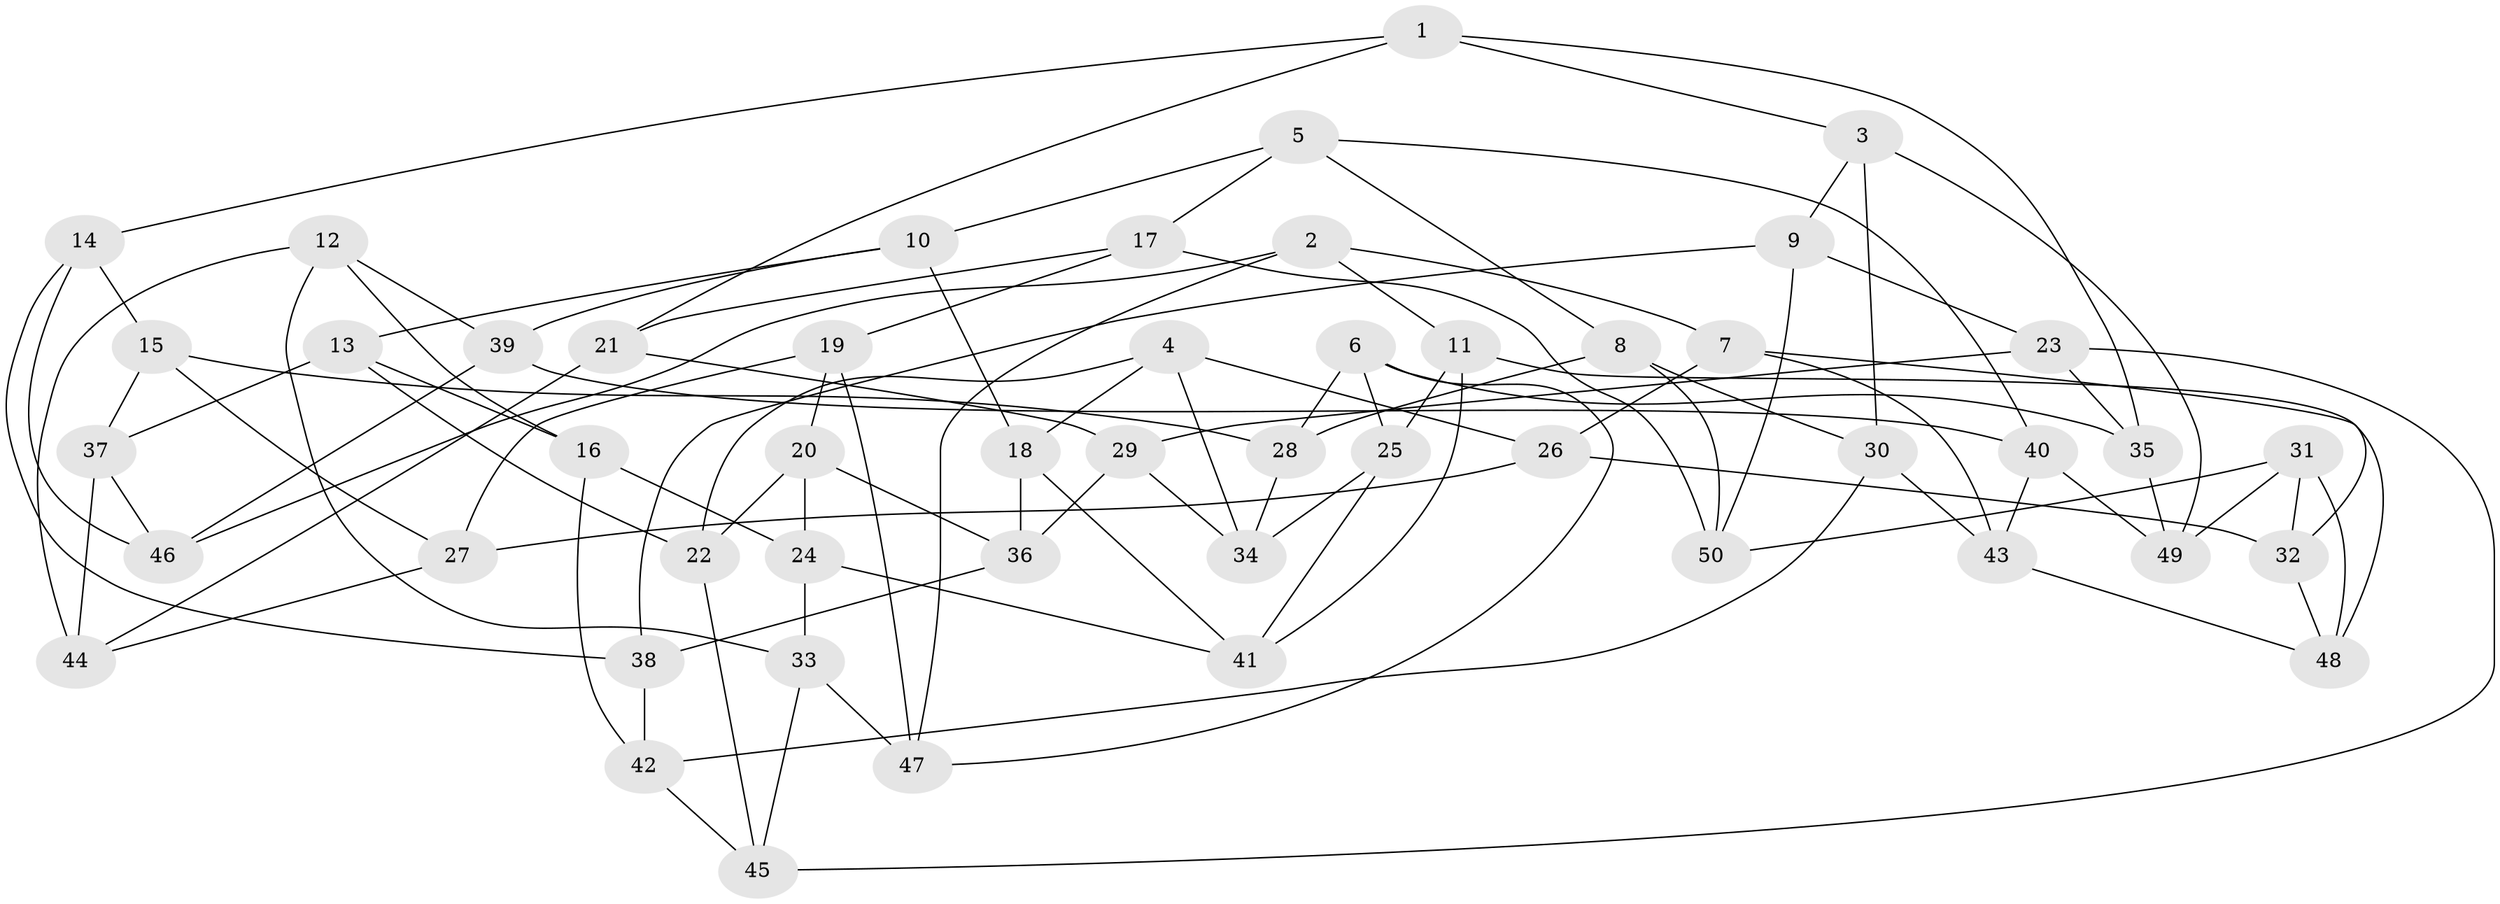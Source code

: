 // coarse degree distribution, {6: 0.5517241379310345, 5: 0.13793103448275862, 4: 0.3103448275862069}
// Generated by graph-tools (version 1.1) at 2025/42/03/06/25 10:42:18]
// undirected, 50 vertices, 100 edges
graph export_dot {
graph [start="1"]
  node [color=gray90,style=filled];
  1;
  2;
  3;
  4;
  5;
  6;
  7;
  8;
  9;
  10;
  11;
  12;
  13;
  14;
  15;
  16;
  17;
  18;
  19;
  20;
  21;
  22;
  23;
  24;
  25;
  26;
  27;
  28;
  29;
  30;
  31;
  32;
  33;
  34;
  35;
  36;
  37;
  38;
  39;
  40;
  41;
  42;
  43;
  44;
  45;
  46;
  47;
  48;
  49;
  50;
  1 -- 14;
  1 -- 21;
  1 -- 3;
  1 -- 35;
  2 -- 46;
  2 -- 11;
  2 -- 7;
  2 -- 47;
  3 -- 9;
  3 -- 30;
  3 -- 49;
  4 -- 26;
  4 -- 34;
  4 -- 22;
  4 -- 18;
  5 -- 40;
  5 -- 10;
  5 -- 17;
  5 -- 8;
  6 -- 25;
  6 -- 47;
  6 -- 28;
  6 -- 35;
  7 -- 32;
  7 -- 26;
  7 -- 43;
  8 -- 30;
  8 -- 50;
  8 -- 28;
  9 -- 50;
  9 -- 38;
  9 -- 23;
  10 -- 13;
  10 -- 18;
  10 -- 39;
  11 -- 25;
  11 -- 48;
  11 -- 41;
  12 -- 39;
  12 -- 16;
  12 -- 44;
  12 -- 33;
  13 -- 37;
  13 -- 16;
  13 -- 22;
  14 -- 15;
  14 -- 46;
  14 -- 38;
  15 -- 28;
  15 -- 37;
  15 -- 27;
  16 -- 24;
  16 -- 42;
  17 -- 21;
  17 -- 19;
  17 -- 50;
  18 -- 36;
  18 -- 41;
  19 -- 47;
  19 -- 20;
  19 -- 27;
  20 -- 36;
  20 -- 22;
  20 -- 24;
  21 -- 29;
  21 -- 44;
  22 -- 45;
  23 -- 45;
  23 -- 35;
  23 -- 29;
  24 -- 41;
  24 -- 33;
  25 -- 34;
  25 -- 41;
  26 -- 32;
  26 -- 27;
  27 -- 44;
  28 -- 34;
  29 -- 36;
  29 -- 34;
  30 -- 42;
  30 -- 43;
  31 -- 50;
  31 -- 49;
  31 -- 32;
  31 -- 48;
  32 -- 48;
  33 -- 47;
  33 -- 45;
  35 -- 49;
  36 -- 38;
  37 -- 44;
  37 -- 46;
  38 -- 42;
  39 -- 40;
  39 -- 46;
  40 -- 49;
  40 -- 43;
  42 -- 45;
  43 -- 48;
}
